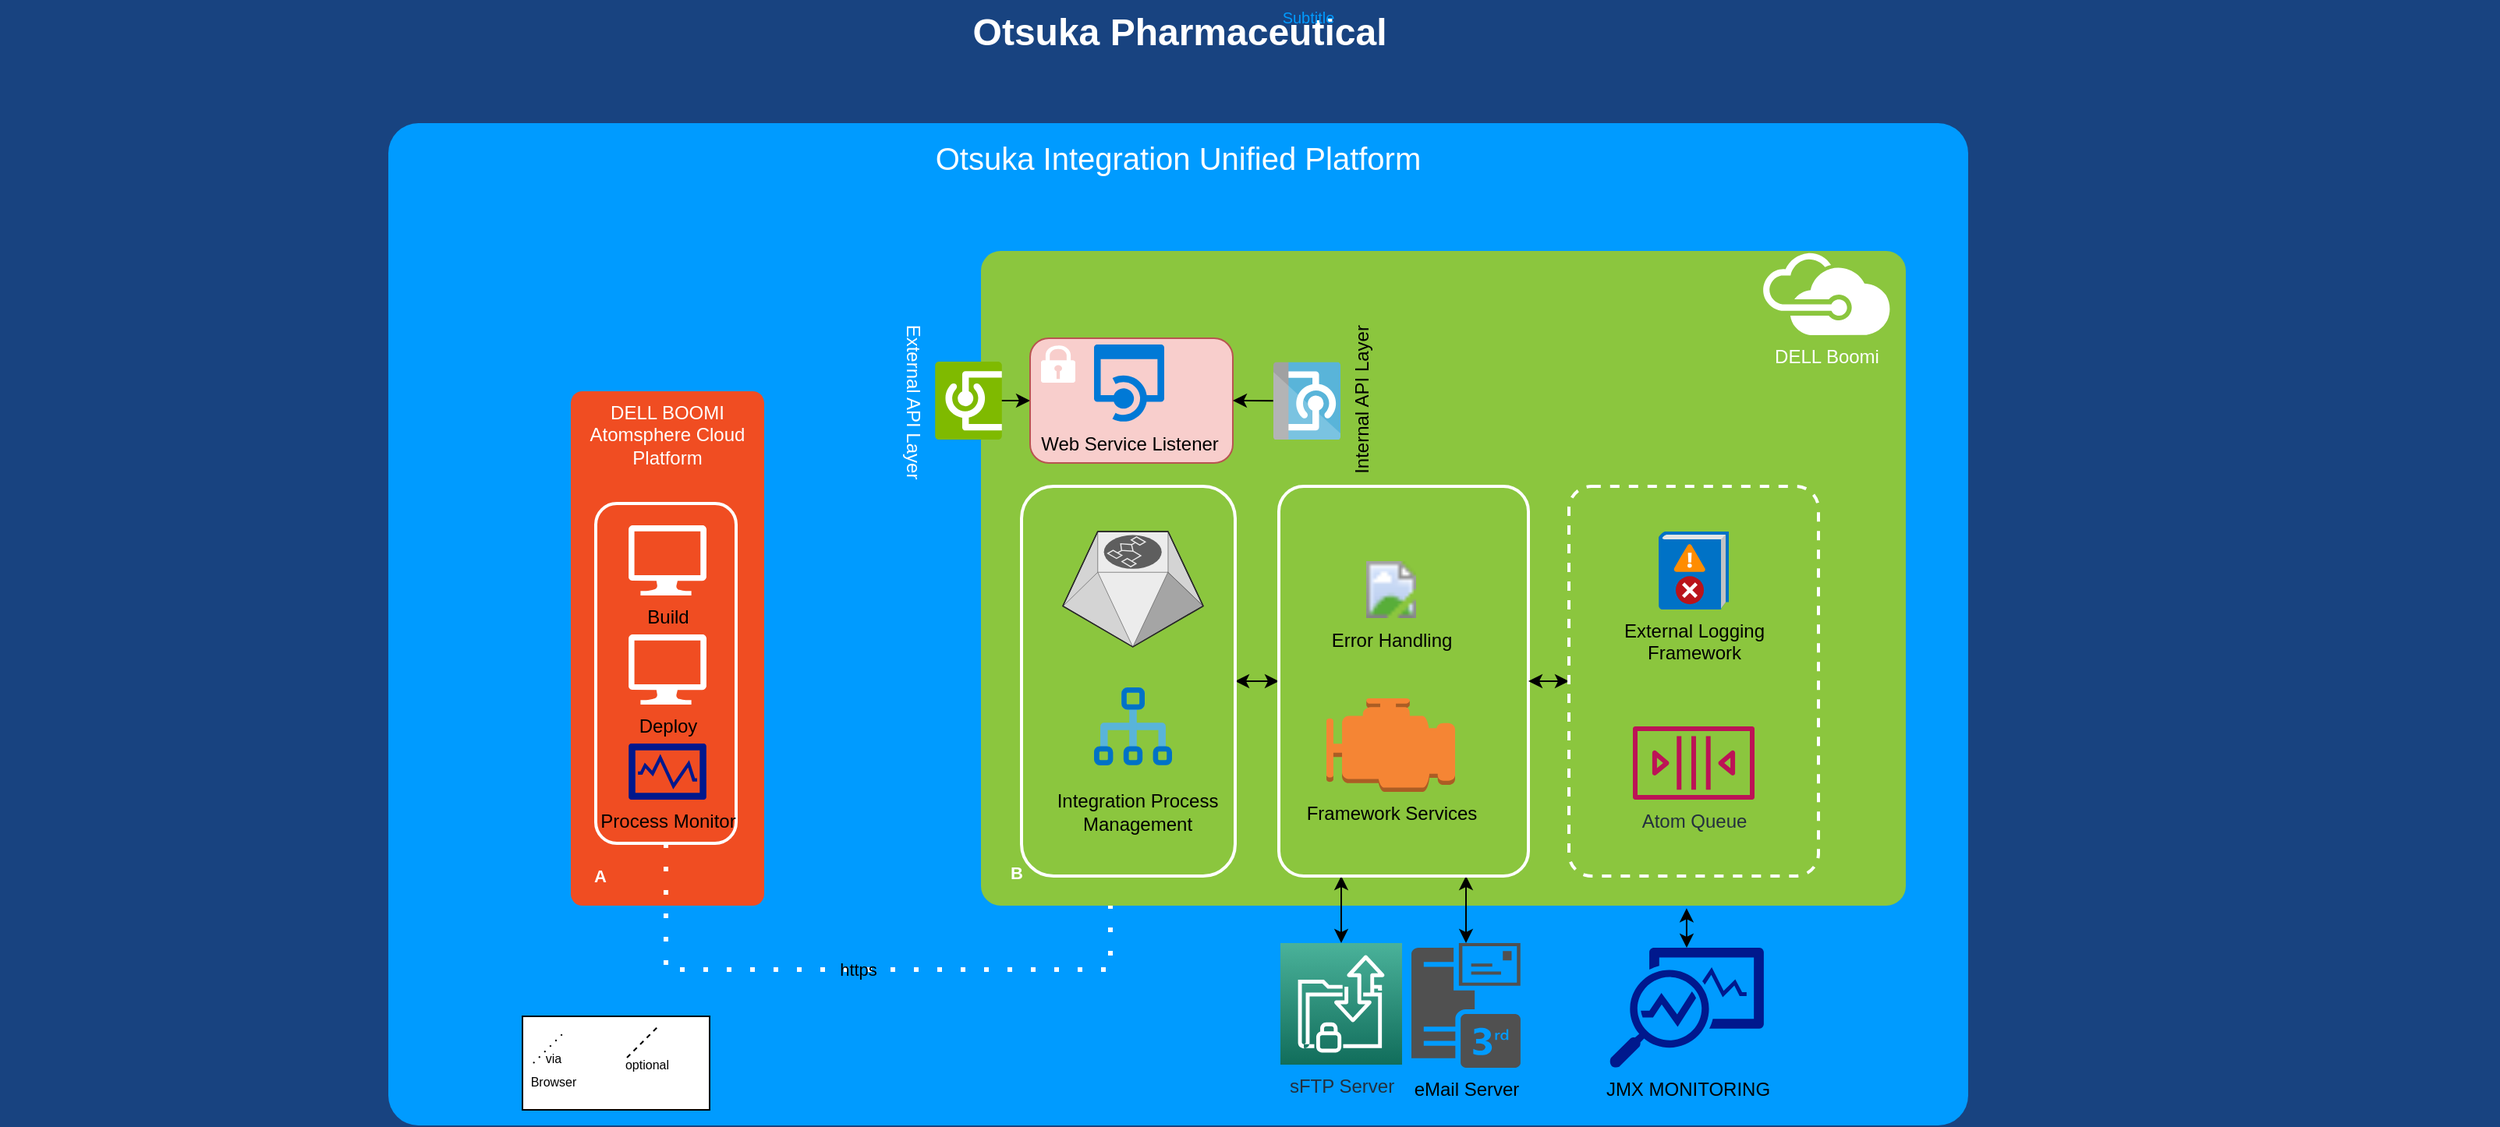 <mxfile pages="1" version="11.2.8" type="github"><diagram name="Page-1" id="7a6c530e-6e37-e111-ec74-82921da8cc10"><mxGraphModel dx="1280" dy="1180" grid="1" gridSize="10" guides="1" tooltips="1" connect="1" arrows="1" fold="1" page="1" pageScale="1.5" pageWidth="1169" pageHeight="826" background="#184380" math="0" shadow="0"><root><mxCell id="0" style=";html=1;"/><mxCell id="1" style=";html=1;" parent="0"/><mxCell id="23046e2b9bb16c14-116" value="Otsuka Integration Unified Platform" style="whiteSpace=wrap;html=1;rounded=1;shadow=0;strokeColor=none;strokeWidth=2;fillColor=#009BFF;fontSize=20;fontColor=#FFFFFF;align=center;arcSize=3;verticalAlign=top;spacingTop=4;" parent="1" vertex="1"><mxGeometry x="287" y="217" width="1013" height="643" as="geometry"/></mxCell><mxCell id="23046e2b9bb16c14-27" value="" style="rounded=1;whiteSpace=wrap;html=1;shadow=0;strokeWidth=2;fillColor=#8BC63E;fontSize=12;fontColor=#000000;align=center;strokeColor=none;arcSize=3;" parent="1" vertex="1"><mxGeometry x="667" y="299" width="593" height="420" as="geometry"/></mxCell><mxCell id="6Zg3xSgMsnA3RtaZrUkW-26" value="" style="edgeStyle=orthogonalEdgeStyle;rounded=0;orthogonalLoop=1;jettySize=auto;html=1;fontColor=#000000;startArrow=classic;startFill=1;exitX=0.75;exitY=1;exitDx=0;exitDy=0;" parent="1" source="23046e2b9bb16c14-2" target="6Zg3xSgMsnA3RtaZrUkW-25" edge="1"><mxGeometry relative="1" as="geometry"/></mxCell><mxCell id="6Zg3xSgMsnA3RtaZrUkW-27" style="edgeStyle=orthogonalEdgeStyle;rounded=0;orthogonalLoop=1;jettySize=auto;html=1;exitX=0;exitY=0.5;exitDx=0;exitDy=0;entryX=1;entryY=0.5;entryDx=0;entryDy=0;fontColor=#000000;startArrow=classic;startFill=1;" parent="1" source="23046e2b9bb16c14-2" target="23046e2b9bb16c14-1" edge="1"><mxGeometry relative="1" as="geometry"/></mxCell><mxCell id="6Zg3xSgMsnA3RtaZrUkW-30" style="edgeStyle=orthogonalEdgeStyle;rounded=0;orthogonalLoop=1;jettySize=auto;html=1;exitX=0.25;exitY=1;exitDx=0;exitDy=0;startArrow=classic;startFill=1;fontColor=#000000;" parent="1" source="23046e2b9bb16c14-2" target="6Zg3xSgMsnA3RtaZrUkW-29" edge="1"><mxGeometry relative="1" as="geometry"/></mxCell><mxCell id="23046e2b9bb16c14-2" value="" style="rounded=1;whiteSpace=wrap;html=1;shadow=0;strokeWidth=2;fillColor=none;fontSize=12;fontColor=#000000;align=center;strokeColor=#FFFFFF;arcSize=10;" parent="1" vertex="1"><mxGeometry x="858" y="450" width="160" height="250" as="geometry"/></mxCell><mxCell id="23046e2b9bb16c14-28" value="DELL BOOMI Atomsphere Cloud Platform" style="rounded=1;whiteSpace=wrap;html=1;shadow=0;strokeWidth=2;fillColor=#F04D22;fontSize=12;fontColor=#FFFFFF;align=center;strokeColor=none;arcSize=6;verticalAlign=top;" parent="1" vertex="1"><mxGeometry x="404" y="389" width="124" height="330" as="geometry"/></mxCell><mxCell id="23046e2b9bb16c14-49" value="" style="rounded=1;whiteSpace=wrap;html=1;shadow=0;strokeWidth=2;fillColor=none;fontSize=12;fontColor=#000000;align=center;strokeColor=#FFFFFF;" parent="1" vertex="1"><mxGeometry x="420" y="461" width="90" height="218" as="geometry"/></mxCell><mxCell id="23046e2b9bb16c14-1" value="" style="rounded=1;whiteSpace=wrap;html=1;shadow=0;strokeWidth=2;fillColor=none;fontSize=12;fontColor=#000000;align=center;strokeColor=#FFFFFF;" parent="1" vertex="1"><mxGeometry x="693" y="450" width="137" height="250" as="geometry"/></mxCell><mxCell id="24964f25f45c63f1-1" value="Build" style="verticalLabelPosition=bottom;html=1;verticalAlign=top;strokeColor=none;fillColor=#FFFFFF;shape=mxgraph.azure.computer;rounded=0;shadow=0;fontSize=12;fontColor=#000000;align=center;" parent="1" vertex="1"><mxGeometry x="441" y="475" width="50" height="45" as="geometry"/></mxCell><mxCell id="24964f25f45c63f1-2" value="Deploy" style="verticalLabelPosition=bottom;html=1;verticalAlign=top;strokeColor=none;fillColor=#FFFFFF;shape=mxgraph.azure.computer;rounded=0;shadow=0;fontSize=12;fontColor=#000000;align=center;" parent="1" vertex="1"><mxGeometry x="441" y="545" width="50" height="45" as="geometry"/></mxCell><mxCell id="23046e2b9bb16c14-48" value="DELL Boomi" style="shadow=0;dashed=0;html=1;strokeColor=none;fillColor=#FFFFFF;labelPosition=center;verticalLabelPosition=bottom;verticalAlign=top;shape=mxgraph.office.clouds.azure;rounded=1;fontSize=12;fontColor=#FFFFFF;align=center;" parent="1" vertex="1"><mxGeometry x="1167.5" y="300" width="83" height="53" as="geometry"/></mxCell><mxCell id="6Zg3xSgMsnA3RtaZrUkW-28" style="edgeStyle=orthogonalEdgeStyle;rounded=0;orthogonalLoop=1;jettySize=auto;html=1;exitX=0;exitY=0.5;exitDx=0;exitDy=0;entryX=1;entryY=0.5;entryDx=0;entryDy=0;startArrow=classic;startFill=1;fontColor=#000000;" parent="1" source="23046e2b9bb16c14-55" target="23046e2b9bb16c14-2" edge="1"><mxGeometry relative="1" as="geometry"/></mxCell><mxCell id="23046e2b9bb16c14-55" value="" style="rounded=1;whiteSpace=wrap;html=1;shadow=0;strokeWidth=2;fillColor=none;fontSize=12;fontColor=#000000;align=center;strokeColor=#FFFFFF;arcSize=9;dashed=1;" parent="1" vertex="1"><mxGeometry x="1044" y="450" width="160" height="250" as="geometry"/></mxCell><mxCell id="23046e2b9bb16c14-81" value="A" style="text;html=1;strokeColor=none;fillColor=none;align=center;verticalAlign=middle;whiteSpace=wrap;rounded=1;shadow=0;fontSize=11;fontColor=#FFFFFF;fontStyle=1" parent="1" vertex="1"><mxGeometry x="413" y="690" width="20" height="20" as="geometry"/></mxCell><mxCell id="23046e2b9bb16c14-82" value="B" style="text;html=1;strokeColor=none;fillColor=none;align=center;verticalAlign=middle;whiteSpace=wrap;rounded=1;shadow=0;fontSize=11;fontColor=#FFFFFF;fontStyle=1" parent="1" vertex="1"><mxGeometry x="679.5" y="688" width="20" height="20" as="geometry"/></mxCell><mxCell id="23046e2b9bb16c14-113" value="Otsuka Pharmaceutical" style="text;strokeColor=none;fillColor=none;html=1;fontSize=24;fontStyle=1;verticalAlign=middle;align=center;rounded=0;shadow=0;fontColor=#FFFFFF;" parent="1" vertex="1"><mxGeometry x="38.5" y="138.5" width="1510" height="40" as="geometry"/></mxCell><mxCell id="23046e2b9bb16c14-114" value="Subtitle" style="text;html=1;strokeColor=none;fillColor=none;align=center;verticalAlign=middle;whiteSpace=wrap;rounded=0;shadow=0;fontSize=10;fontColor=#009BFF;" parent="1" vertex="1"><mxGeometry x="114" y="138.5" width="1526" height="20" as="geometry"/></mxCell><mxCell id="6Zg3xSgMsnA3RtaZrUkW-4" value="https" style="edgeStyle=orthogonalEdgeStyle;html=1;startArrow=none;startFill=0;startSize=10;endArrow=none;endFill=0;endSize=10;strokeWidth=3;fontSize=11;fontColor=#000000;strokeColor=#FFFFFF;rounded=0;exitX=0.5;exitY=1;exitDx=0;exitDy=0;dashed=1;dashPattern=1 4;labelBackgroundColor=none;" parent="1" source="23046e2b9bb16c14-49" edge="1"><mxGeometry relative="1" as="geometry"><mxPoint x="642.059" y="707.529" as="sourcePoint"/><Array as="points"><mxPoint x="466" y="760"/><mxPoint x="750" y="760"/><mxPoint x="750" y="719"/></Array><mxPoint x="750" y="719" as="targetPoint"/></mxGeometry></mxCell><mxCell id="6Zg3xSgMsnA3RtaZrUkW-9" value="" style="verticalLabelPosition=bottom;html=1;verticalAlign=top;strokeWidth=1;align=center;outlineConnect=0;dashed=0;outlineConnect=0;shape=mxgraph.aws3d.workflowService;fillColor=#ECECEC;strokeColor=#5E5E5E;aspect=fixed;" parent="1" vertex="1"><mxGeometry x="719.5" y="479" width="90" height="74" as="geometry"/></mxCell><mxCell id="6Zg3xSgMsnA3RtaZrUkW-10" value="" style="aspect=fixed;html=1;perimeter=none;align=center;shadow=0;dashed=0;image;fontSize=12;image=img/lib/mscae/Workflow.svg;" parent="1" vertex="1"><mxGeometry x="739.5" y="579" width="50" height="50" as="geometry"/></mxCell><mxCell id="6Zg3xSgMsnA3RtaZrUkW-11" value="Integration Process&lt;br&gt;Management" style="text;html=1;resizable=0;autosize=1;align=center;verticalAlign=middle;points=[];fillColor=none;strokeColor=none;rounded=0;" parent="1" vertex="1"><mxGeometry x="706.5" y="644" width="120" height="30" as="geometry"/></mxCell><mxCell id="6Zg3xSgMsnA3RtaZrUkW-15" value="" style="edgeStyle=orthogonalEdgeStyle;rounded=0;orthogonalLoop=1;jettySize=auto;html=1;fontColor=#FFFFFF;" parent="1" source="6Zg3xSgMsnA3RtaZrUkW-13" target="6Zg3xSgMsnA3RtaZrUkW-7" edge="1"><mxGeometry relative="1" as="geometry"/></mxCell><mxCell id="6Zg3xSgMsnA3RtaZrUkW-13" value="External API Layer" style="aspect=fixed;html=1;perimeter=none;align=center;shadow=0;dashed=0;image;fontSize=12;image=img/lib/mscae/API.svg;fontColor=#FFFFFF;labelBackgroundColor=none;rotation=90;imageBackground=none;" parent="1" vertex="1"><mxGeometry x="634" y="373.5" width="50" height="43" as="geometry"/></mxCell><mxCell id="6Zg3xSgMsnA3RtaZrUkW-14" value="" style="group" parent="1" vertex="1" connectable="0"><mxGeometry x="698.5" y="355" width="130" height="80" as="geometry"/></mxCell><mxCell id="6Zg3xSgMsnA3RtaZrUkW-8" value="" style="group;fontColor=#FFFFFF;" parent="6Zg3xSgMsnA3RtaZrUkW-14" vertex="1" connectable="0"><mxGeometry width="130" height="80" as="geometry"/></mxCell><mxCell id="6Zg3xSgMsnA3RtaZrUkW-7" value="" style="rounded=1;whiteSpace=wrap;html=1;fillColor=#f8cecc;strokeColor=#b85450;" parent="6Zg3xSgMsnA3RtaZrUkW-8" vertex="1"><mxGeometry width="130" height="80" as="geometry"/></mxCell><mxCell id="6Zg3xSgMsnA3RtaZrUkW-3" value="Web Service Listener" style="shadow=0;dashed=0;html=1;strokeColor=none;labelPosition=center;verticalLabelPosition=bottom;verticalAlign=top;align=center;shape=mxgraph.mscae.cloud.api_app;fillColor=#0079D6;pointerEvents=1;fontColor=#000000;" parent="6Zg3xSgMsnA3RtaZrUkW-8" vertex="1"><mxGeometry x="41" y="4" width="45" height="50" as="geometry"/></mxCell><mxCell id="24964f25f45c63f1-6" value="" style="shadow=0;dashed=0;html=1;strokeColor=none;shape=mxgraph.mscae.enterprise.lock;fillColor=#FFFFFF;rounded=0;fontSize=12;fontColor=#000000;align=center;" parent="6Zg3xSgMsnA3RtaZrUkW-8" vertex="1"><mxGeometry x="7" y="4.5" width="22" height="24" as="geometry"/></mxCell><mxCell id="6Zg3xSgMsnA3RtaZrUkW-17" value="Error Handling" style="aspect=fixed;html=1;perimeter=none;align=center;shadow=0;dashed=0;image;fontSize=12;image=img/lib/mscae/HealthWarningBadge.svg;labelBackgroundColor=none;" parent="1" vertex="1"><mxGeometry x="905" y="498" width="50" height="36.5" as="geometry"/></mxCell><mxCell id="6Zg3xSgMsnA3RtaZrUkW-20" value="Framework Services" style="outlineConnect=0;dashed=0;verticalLabelPosition=bottom;verticalAlign=top;align=center;html=1;shape=mxgraph.aws3.emr_engine;fillColor=#F58534;gradientColor=none;labelBackgroundColor=none;fontColor=#000000;" parent="1" vertex="1"><mxGeometry x="888.5" y="586" width="82.5" height="60" as="geometry"/></mxCell><mxCell id="6Zg3xSgMsnA3RtaZrUkW-21" value="Internal API Layer" style="aspect=fixed;html=1;perimeter=none;align=center;shadow=0;dashed=0;image;fontSize=12;image=img/lib/mscae/App_Service_API_Apps.svg;labelBackgroundColor=none;rotation=-90;" parent="1" vertex="1"><mxGeometry x="851" y="373.735" width="50" height="43" as="geometry"/></mxCell><mxCell id="6Zg3xSgMsnA3RtaZrUkW-23" value="" style="endArrow=classic;html=1;fontColor=#000000;exitX=0.502;exitY=-0.003;exitDx=0;exitDy=0;exitPerimeter=0;entryX=1;entryY=0.5;entryDx=0;entryDy=0;" parent="1" source="6Zg3xSgMsnA3RtaZrUkW-21" target="6Zg3xSgMsnA3RtaZrUkW-7" edge="1"><mxGeometry width="50" height="50" relative="1" as="geometry"><mxPoint x="604" y="790" as="sourcePoint"/><mxPoint x="754" y="710" as="targetPoint"/></mxGeometry></mxCell><mxCell id="6Zg3xSgMsnA3RtaZrUkW-24" value="External Logging &lt;br&gt;Framework" style="aspect=fixed;html=1;perimeter=none;align=center;shadow=0;dashed=0;image;fontSize=12;image=img/lib/mscae/EventLog.svg;labelBackgroundColor=none;" parent="1" vertex="1"><mxGeometry x="1101.5" y="479" width="45" height="50" as="geometry"/></mxCell><mxCell id="6Zg3xSgMsnA3RtaZrUkW-25" value="eMail Server" style="pointerEvents=1;shadow=0;dashed=0;html=1;strokeColor=none;fillColor=#505050;labelPosition=center;verticalLabelPosition=bottom;verticalAlign=top;outlineConnect=0;align=center;shape=mxgraph.office.servers.3rd_party_mail_server;labelBackgroundColor=none;fontColor=#000000;" parent="1" vertex="1"><mxGeometry x="943" y="743" width="70" height="80" as="geometry"/></mxCell><mxCell id="6Zg3xSgMsnA3RtaZrUkW-29" value="sFTP Server" style="outlineConnect=0;fontColor=#232F3E;gradientColor=#4AB29A;gradientDirection=north;fillColor=#116D5B;strokeColor=#ffffff;dashed=0;verticalLabelPosition=bottom;verticalAlign=top;align=center;html=1;fontSize=12;fontStyle=0;aspect=fixed;shape=mxgraph.aws4.resourceIcon;resIcon=mxgraph.aws4.transfer_for_sftp;labelBackgroundColor=none;" parent="1" vertex="1"><mxGeometry x="859" y="743" width="78" height="78" as="geometry"/></mxCell><mxCell id="0StlFsMchB9GFgQz1d6v-3" style="edgeStyle=orthogonalEdgeStyle;rounded=0;orthogonalLoop=1;jettySize=auto;html=1;exitX=0.5;exitY=0;exitDx=0;exitDy=0;exitPerimeter=0;entryX=0.763;entryY=1.004;entryDx=0;entryDy=0;entryPerimeter=0;startArrow=classic;startFill=1;" edge="1" parent="1" source="0StlFsMchB9GFgQz1d6v-1" target="23046e2b9bb16c14-27"><mxGeometry relative="1" as="geometry"/></mxCell><mxCell id="0StlFsMchB9GFgQz1d6v-1" value="JMX MONITORING" style="aspect=fixed;pointerEvents=1;shadow=0;dashed=0;html=1;strokeColor=none;labelPosition=center;verticalLabelPosition=bottom;verticalAlign=top;align=center;shape=mxgraph.mscae.enterprise.monitor_running_apps;fillColor=#00188D;" vertex="1" parent="1"><mxGeometry x="1070" y="746" width="99" height="77" as="geometry"/></mxCell><mxCell id="0StlFsMchB9GFgQz1d6v-5" value="Process Monitor" style="aspect=fixed;pointerEvents=1;shadow=0;dashed=0;html=1;strokeColor=none;labelPosition=center;verticalLabelPosition=bottom;verticalAlign=top;align=center;shape=mxgraph.mscae.enterprise.performance_monitor;fillColor=#00188D;" vertex="1" parent="1"><mxGeometry x="441" y="615" width="50" height="36" as="geometry"/></mxCell><mxCell id="0StlFsMchB9GFgQz1d6v-7" value="Atom Queue" style="outlineConnect=0;fontColor=#232F3E;gradientColor=none;fillColor=#BC1356;strokeColor=none;dashed=0;verticalLabelPosition=bottom;verticalAlign=top;align=center;html=1;fontSize=12;fontStyle=0;aspect=fixed;pointerEvents=1;shape=mxgraph.aws4.queue;" vertex="1" parent="1"><mxGeometry x="1085" y="604" width="78" height="47" as="geometry"/></mxCell><mxCell id="0StlFsMchB9GFgQz1d6v-9" value="" style="rounded=0;whiteSpace=wrap;html=1;fontColor=#000000;" vertex="1" parent="1"><mxGeometry x="373" y="790" width="120" height="60" as="geometry"/></mxCell><mxCell id="0StlFsMchB9GFgQz1d6v-11" value="" style="endArrow=none;html=1;dashed=1;dashPattern=1 4;labelBackgroundColor=none;fontColor=#000000;" edge="1" parent="1"><mxGeometry width="50" height="50" relative="1" as="geometry"><mxPoint x="380" y="820" as="sourcePoint"/><mxPoint x="400" y="800" as="targetPoint"/></mxGeometry></mxCell><mxCell id="0StlFsMchB9GFgQz1d6v-14" value="&lt;font style=&quot;font-size: 8px&quot;&gt;via Browser&lt;/font&gt;" style="text;html=1;strokeColor=none;fillColor=none;align=center;verticalAlign=middle;whiteSpace=wrap;rounded=0;" vertex="1" parent="1"><mxGeometry x="373" y="813" width="40" height="20" as="geometry"/></mxCell><mxCell id="0StlFsMchB9GFgQz1d6v-15" value="" style="endArrow=none;html=1;dashed=1;labelBackgroundColor=none;fontColor=#000000;" edge="1" parent="1"><mxGeometry width="50" height="50" relative="1" as="geometry"><mxPoint x="440" y="816.5" as="sourcePoint"/><mxPoint x="460" y="796.5" as="targetPoint"/></mxGeometry></mxCell><mxCell id="0StlFsMchB9GFgQz1d6v-16" value="&lt;font style=&quot;font-size: 8px&quot;&gt;optional&lt;/font&gt;" style="text;html=1;strokeColor=none;fillColor=none;align=center;verticalAlign=middle;whiteSpace=wrap;rounded=0;" vertex="1" parent="1"><mxGeometry x="433" y="809.5" width="40" height="20" as="geometry"/></mxCell></root></mxGraphModel></diagram></mxfile>